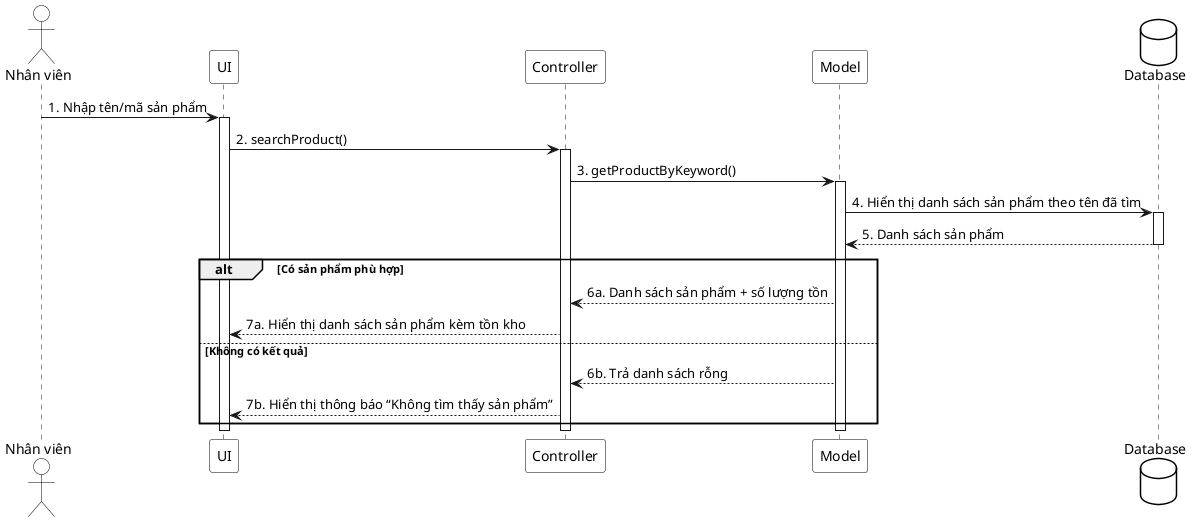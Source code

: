 @startuml
skinparam participant {
    BackgroundColor White
    BorderColor Black
}
skinparam database {
    BackgroundColor White
    BorderColor Black
}
skinparam actor {
    BackgroundColor White
    BorderColor Black
}

actor "Nhân viên" as NV
participant "UI" as UI
participant "Controller" as Controller
participant "Model" as Model
database "Database" as DB

NV -> UI : 1. Nhập tên/mã sản phẩm
activate UI

UI -> Controller : 2. searchProduct()
activate Controller

Controller -> Model : 3. getProductByKeyword()
activate Model

Model -> DB : 4. Hiển thị danh sách sản phẩm theo tên đã tìm
activate DB
DB --> Model : 5. Danh sách sản phẩm
deactivate DB

alt Có sản phẩm phù hợp
    Model --> Controller : 6a. Danh sách sản phẩm + số lượng tồn
    Controller --> UI : 7a. Hiển thị danh sách sản phẩm kèm tồn kho
else Không có kết quả
    Model --> Controller : 6b. Trả danh sách rỗng
    Controller --> UI : 7b. Hiển thị thông báo “Không tìm thấy sản phẩm”
end

deactivate Model
deactivate Controller
deactivate UI

@enduml
